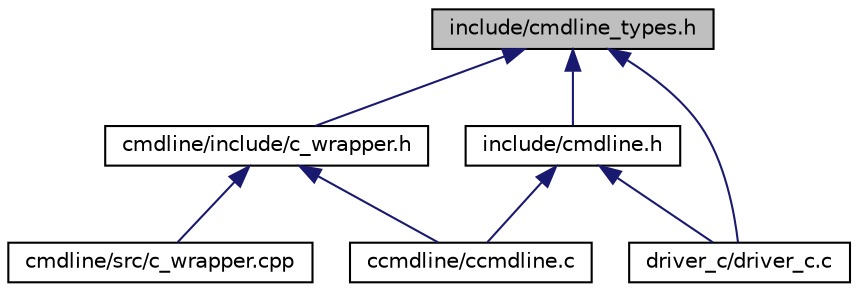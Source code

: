 digraph "include/cmdline_types.h"
{
 // LATEX_PDF_SIZE
  edge [fontname="Helvetica",fontsize="10",labelfontname="Helvetica",labelfontsize="10"];
  node [fontname="Helvetica",fontsize="10",shape=record];
  Node1 [label="include/cmdline_types.h",height=0.2,width=0.4,color="black", fillcolor="grey75", style="filled", fontcolor="black",tooltip=" "];
  Node1 -> Node2 [dir="back",color="midnightblue",fontsize="10",style="solid"];
  Node2 [label="cmdline/include/c_wrapper.h",height=0.2,width=0.4,color="black", fillcolor="white", style="filled",URL="$c__wrapper_8h.html",tooltip=" "];
  Node2 -> Node3 [dir="back",color="midnightblue",fontsize="10",style="solid"];
  Node3 [label="ccmdline/ccmdline.c",height=0.2,width=0.4,color="black", fillcolor="white", style="filled",URL="$ccmdline_8c.html",tooltip=" "];
  Node2 -> Node4 [dir="back",color="midnightblue",fontsize="10",style="solid"];
  Node4 [label="cmdline/src/c_wrapper.cpp",height=0.2,width=0.4,color="black", fillcolor="white", style="filled",URL="$c__wrapper_8cpp.html",tooltip=" "];
  Node1 -> Node5 [dir="back",color="midnightblue",fontsize="10",style="solid"];
  Node5 [label="driver_c/driver_c.c",height=0.2,width=0.4,color="black", fillcolor="white", style="filled",URL="$driver__c_8c.html",tooltip=" "];
  Node1 -> Node6 [dir="back",color="midnightblue",fontsize="10",style="solid"];
  Node6 [label="include/cmdline.h",height=0.2,width=0.4,color="black", fillcolor="white", style="filled",URL="$cmdline_8h.html",tooltip=" "];
  Node6 -> Node3 [dir="back",color="midnightblue",fontsize="10",style="solid"];
  Node6 -> Node5 [dir="back",color="midnightblue",fontsize="10",style="solid"];
}
